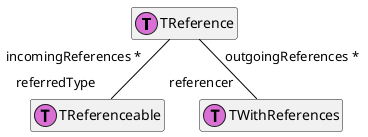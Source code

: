 @startumlhide empty membersclass behavior1 as "TReference" << (T,orchid) >> {}class behavior2 as "TReferenceable" << (T,orchid) >> {}class behavior3 as "TWithReferences" << (T,orchid) >> {}behavior1 "incomingReferences * " -[#black]- "referredType  " behavior2behavior1 "outgoingReferences * " -[#black]- "referencer  " behavior3@enduml